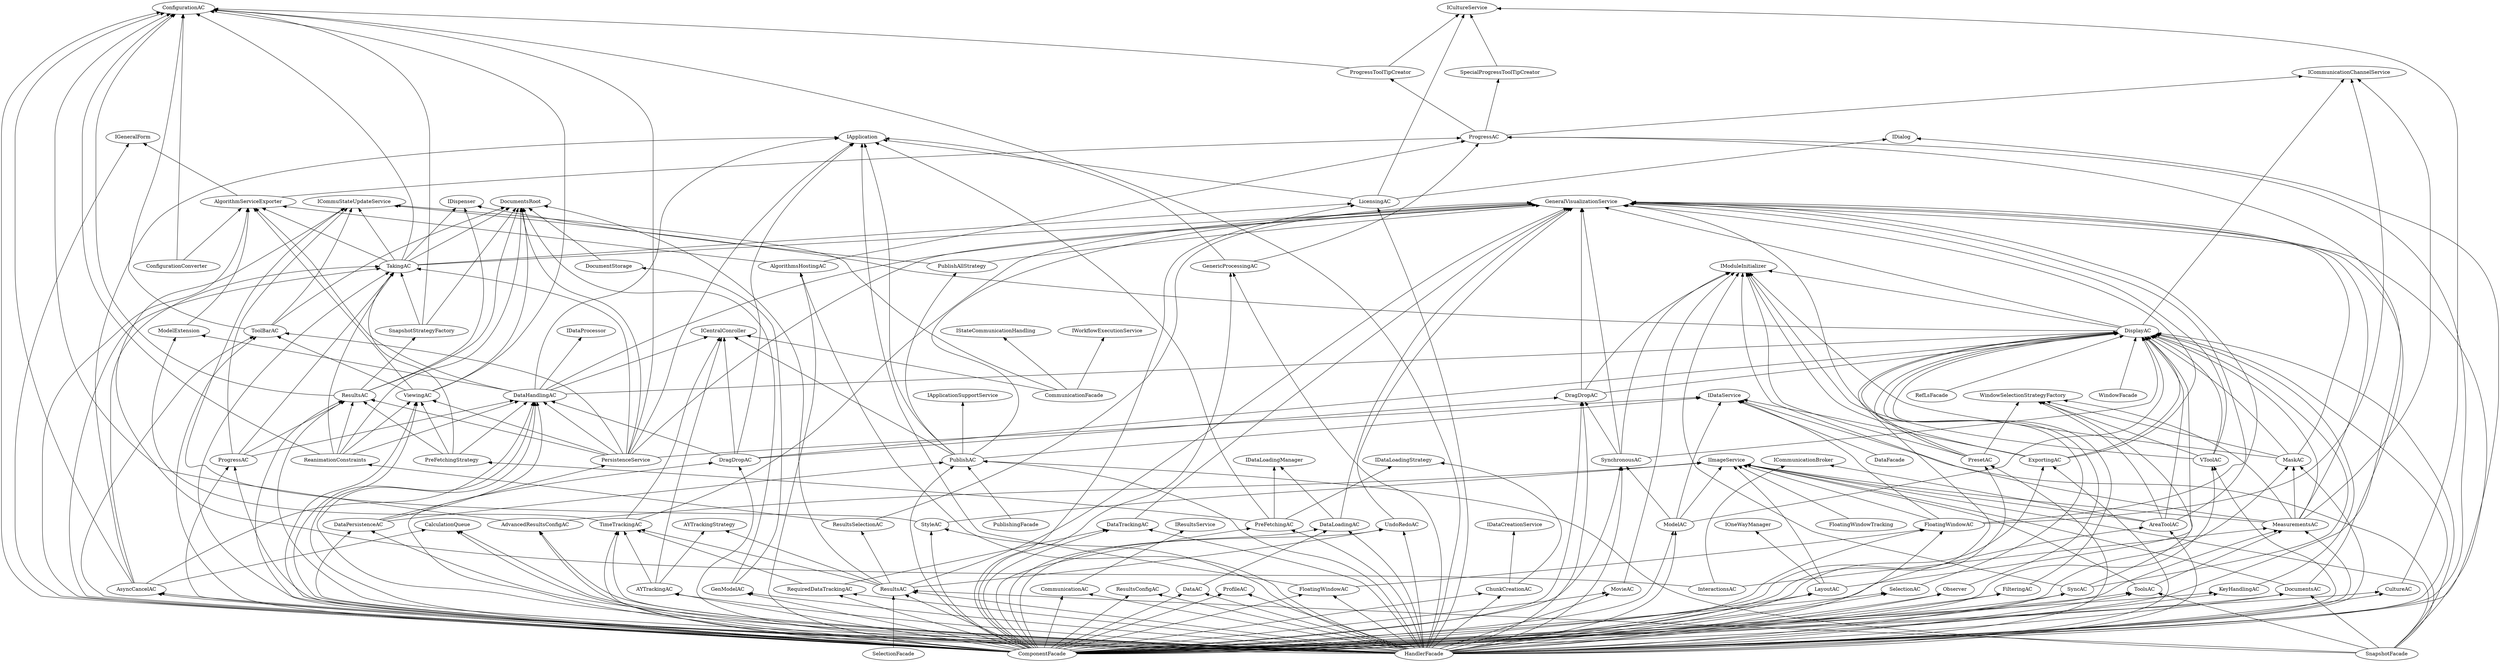 digraph {
  ratio="compress"
  rankdir=BT
  ranksep="2.0 equally"
  "Common.Components.SyncAC" [label="SyncAC"]
  "Common.Components.VToolAC" [label="VToolAC"]
  "Common.Components.DataTrackingAC" [label="DataTrackingAC"]
  "Common.Components.FloatingWindowAC" [label="FloatingWindowAC"]
  "Common.Components.MovieAC" [label="MovieAC"]
  "Common.Components.MeasurementsAC" [label="MeasurementsAC"]
  "Common.Components.MaskAC" [label="MaskAC"]
  "Common.Components.UndoRedoAC" [label="UndoRedoAC"]
  "Common.Components.SynchronousAC" [label="SynchronousAC"]
  "Common.Components.PublishAC" [label="PublishAC"]
  "Common.Components.InteractionsAC" [label="InteractionsAC"]
  "Common.Components.DragDropAC" [label="DragDropAC"]
  "Common.Components.TimeTrackingAC" [label="TimeTrackingAC"]
  "Common.Components.ProgressAC" [label="ProgressAC"]
  "Common.Components.DocumentsAC" [label="DocumentsAC"]
  "Common.Components.KeyHandlingAC" [label="KeyHandlingAC"]
  "Common.Components.CultureAC" [label="CultureAC"]
  "Common.Components.ToolsAC" [label="ToolsAC"]
  "Common.Components.ExportingAC" [label="ExportingAC"]
  "Common.Components.AlgorithmsHostingAC" [label="AlgorithmsHostingAC"]
  "Common.Components.DisplayAC" [label="DisplayAC"]
  "Common.Components.SelectionAC" [label="SelectionAC"]
  "Common.Components.RequiredDataTrackingAC" [label="RequiredDataTrackingAC"]
  "Common.Components.AreaToolAC" [label="AreaToolAC"]
  "Common.Components.PresetAC" [label="PresetAC"]
  "Common.Components.FilteringAC" [label="FilteringAC"]
  "Common.Components.GenericProcessingAC" [label="GenericProcessingAC"]
  "Common.Components.AYTrackingAC" [label="AYTrackingAC"]
  "Common.Components.ChunkCreationAC" [label="ChunkCreationAC"]
  "Common.Components.GenModelAC" [label="GenModelAC"]
  "Common.Components.LicensingAC" [label="LicensingAC"]
  "Common.Components.IModuleInitializer" [label="IModuleInitializer"]
  "Common.Components.AYTrackingStrategy" [label="AYTrackingStrategy"]
  "Common.Facades.ComponentFacade" [label="ComponentFacade"]
  "Common.Facades.PublishingFacade" [label="PublishingFacade"]
  "Common.Facades.SelectionFacade" [label="SelectionFacade"]
  "Common.Facades.DataFacade" [label="DataFacade"]
  "Common.Facades.HandlerFacade" [label="HandlerFacade"]
  "Common.Facades.RefLsFacade" [label="RefLsFacade"]
  "Common.Facades.WindowFacade" [label="WindowFacade"]
  "Common.Facades.SnapshotFacade" [label="SnapshotFacade"]
  "Common.Facades.CommunicationFacade" [label="CommunicationFacade"]
  "Common.Facades.IOneWayManager" [label="IOneWayManager"]
  "Common.PublishAllStrategy" [label="PublishAllStrategy"]
  "Common.WindowSelectionStrategyFactory" [label="WindowSelectionStrategyFactory"]
  "Common.AlgorithmServiceExporter" [label="AlgorithmServiceExporter"]
  "Common.IDialog" [label="IDialog"]
  "Common.ICommuStateUpdateService" [label="ICommuStateUpdateService"]
  "Common.IDataProcessor" [label="IDataProcessor"]
  "Common.IDataCreationService" [label="IDataCreationService"]
  "Common.IDataLoadingStrategy" [label="IDataLoadingStrategy"]
  "Common.IDataLoadingManager" [label="IDataLoadingManager"]
  "Common.IResultsService" [label="IResultsService"]
  "Application.Infrastructure.ResultsAC" [label="ResultsAC"]
  "Application.Infrastructure.ResultsSelectionAC" [label="ResultsSelectionAC"]
  "Application.Infrastructure.CommunicationAC" [label="CommunicationAC"]
  "Application.Infrastructure.ProgressToolTipCreator" [label="ProgressToolTipCreator"]
  "Application.Infrastructure.Configuration.ConfigurationConverter" [label="ConfigurationConverter"]
  "Application.Infrastructure.Observer" [label="Observer"]
  "Application.Infrastructure.FloatingWindowTracking" [label="FloatingWindowTracking"]
  "Application.Infrastructure.ToolBarAC" [label="ToolBarAC"]
  "Application.Infrastructure.ReanimationConstraints" [label="ReanimationConstraints"]
  "Application.Infrastructure.AsyncCancelAC" [label="AsyncCancelAC"]
  "Application.Infrastructure.ProfileAC" [label="ProfileAC"]
  "Application.Visualization.LayoutAC" [label="LayoutAC"]
  "Application.Visualization.StyleAC" [label="StyleAC"]
  "Application.Visualization.ModelAC" [label="ModelAC"]
  "Application.Visualization.FloatingWindowAC" [label="FloatingWindowAC"]
  "Application.DocumentsRoot" [label="DocumentsRoot"]
  "Application.DocumentStorage" [label="DocumentStorage"]
  "Application.DataHandlingAC" [label="DataHandlingAC"]
  "Application.DataLoadingAC" [label="DataLoadingAC"]
  "Application.ConfigurationAC" [label="ConfigurationAC"]
  "Application.TakingAC" [label="TakingAC"]
  "Application.ResultsAC" [label="ResultsAC"]
  "Application.ProgressAC" [label="ProgressAC"]
  "Application.ModelExtension" [label="ModelExtension"]
  "Application.ViewingAC" [label="ViewingAC"]
  "Application.ResultsConfigAC" [label="ResultsConfigAC"]
  "Application.AdvancedResultsConfigAC" [label="AdvancedResultsConfigAC"]
  "Application.DragDropAC" [label="DragDropAC"]
  "Application.CalculationQueue" [label="CalculationQueue"]
  "Application.PersistenceService" [label="PersistenceService"]
  "Application.DataPersistenceAC" [label="DataPersistenceAC"]
  "Application.PreFetchingAC" [label="PreFetchingAC"]
  "Application.PreFetchingStrategy" [label="PreFetchingStrategy"]
  "Application.SpecialProgressToolTipCreator" [label="SpecialProgressToolTipCreator"]
  "Application.DataAC" [label="DataAC"]
  "Application.SnapshotStrategyFactory" [label="SnapshotStrategyFactory"]
  "Platform.GeneralVisualizationService" [label="GeneralVisualizationService"]
  "Platform.ICommunicationChannelService" [label="ICommunicationChannelService"]
  "Platform.IStateCommunicationHandling" [label="IStateCommunicationHandling"]
  "Platform.IDispenser" [label="IDispenser"]
  "Platform.IDataService" [label="IDataService"]
  "Platform.IImageService" [label="IImageService"]
  "Platform.ICentralConroller" [label="ICentralConroller"]
  "Platform.IWorkflowExecutionService" [label="IWorkflowExecutionService"]
  "Platform.IApplicationSupportService" [label="IApplicationSupportService"]
  "Platform.IGeneralForm" [label="IGeneralForm"]
  "Platform.ICultureService" [label="ICultureService"]
  "Platform.ICommunicationBroker" [label="ICommunicationBroker"]
  "Platform.IApplication" [label="IApplication"]
  "Common.Components.SyncAC" -> "Common.Components.DisplayAC"
  "Common.Components.SyncAC" -> "Common.WindowSelectionStrategyFactory"
  "Common.Components.SyncAC" -> "Common.Components.IModuleInitializer"
  "Common.Components.VToolAC" -> "Common.Components.DisplayAC"
  "Common.Components.VToolAC" -> "Common.WindowSelectionStrategyFactory"
  "Common.Components.VToolAC" -> "Platform.GeneralVisualizationService"
  "Common.Components.VToolAC" -> "Common.Components.IModuleInitializer"
  "Common.Components.DataTrackingAC" -> "Platform.GeneralVisualizationService"
  "Common.Components.FloatingWindowAC" -> "Platform.GeneralVisualizationService"
  "Common.Components.FloatingWindowAC" -> "Platform.ICommunicationChannelService"
  "Common.Components.FloatingWindowAC" -> "Platform.IDataService"
  "Common.Components.FloatingWindowAC" -> "Platform.IImageService"
  "Common.Components.MovieAC" -> "Common.Components.IModuleInitializer"
  "Common.Components.MeasurementsAC" -> "Common.Components.MaskAC"
  "Common.Components.MeasurementsAC" -> "Common.Components.DisplayAC"
  "Common.Components.MeasurementsAC" -> "Common.WindowSelectionStrategyFactory"
  "Common.Components.MeasurementsAC" -> "Platform.GeneralVisualizationService"
  "Common.Components.MeasurementsAC" -> "Common.Components.IModuleInitializer"
  "Common.Components.MeasurementsAC" -> "Platform.ICommunicationChannelService"
  "Common.Components.MeasurementsAC" -> "Platform.IImageService"
  "Common.Components.MaskAC" -> "Common.Components.DisplayAC"
  "Common.Components.MaskAC" -> "Common.WindowSelectionStrategyFactory"
  "Common.Components.MaskAC" -> "Platform.GeneralVisualizationService"
  "Common.Components.MaskAC" -> "Common.Components.IModuleInitializer"
  "Common.Components.UndoRedoAC" -> "Platform.GeneralVisualizationService"
  "Common.Components.SynchronousAC" -> "Common.Components.DragDropAC"
  "Common.Components.SynchronousAC" -> "Common.Components.DisplayAC"
  "Common.Components.SynchronousAC" -> "Platform.GeneralVisualizationService"
  "Common.Components.SynchronousAC" -> "Common.Components.IModuleInitializer"
  "Common.Components.PublishAC" -> "Common.PublishAllStrategy"
  "Common.Components.PublishAC" -> "Platform.GeneralVisualizationService"
  "Common.Components.PublishAC" -> "Platform.IDataService"
  "Common.Components.PublishAC" -> "Platform.ICentralConroller"
  "Common.Components.PublishAC" -> "Platform.IApplicationSupportService"
  "Common.Components.PublishAC" -> "Platform.IApplication"
  "Common.Components.InteractionsAC" -> "Common.Components.MeasurementsAC"
  "Common.Components.InteractionsAC" -> "Platform.ICommunicationBroker"
  "Common.Components.InteractionsAC" -> "Common.ICommuStateUpdateService"
  "Common.Components.DragDropAC" -> "Common.Components.DisplayAC"
  "Common.Components.DragDropAC" -> "Platform.GeneralVisualizationService"
  "Common.Components.DragDropAC" -> "Common.Components.IModuleInitializer"
  "Common.Components.TimeTrackingAC" -> "Application.ModelExtension"
  "Common.Components.TimeTrackingAC" -> "Platform.GeneralVisualizationService"
  "Common.Components.TimeTrackingAC" -> "Platform.ICentralConroller"
  "Common.Components.ProgressAC" -> "Application.Infrastructure.ProgressToolTipCreator"
  "Common.Components.ProgressAC" -> "Application.SpecialProgressToolTipCreator"
  "Common.Components.ProgressAC" -> "Platform.ICommunicationChannelService"
  "Common.Components.DocumentsAC" -> "Platform.GeneralVisualizationService"
  "Common.Components.DocumentsAC" -> "Platform.IImageService"
  "Common.Components.KeyHandlingAC" -> "Common.Components.DisplayAC"
  "Common.Components.CultureAC" -> "Platform.ICultureService"
  "Common.Components.ToolsAC" -> "Common.Components.MeasurementsAC"
  "Common.Components.ToolsAC" -> "Platform.IImageService"
  "Common.Components.ExportingAC" -> "Common.Components.DisplayAC"
  "Common.Components.ExportingAC" -> "Platform.GeneralVisualizationService"
  "Common.Components.ExportingAC" -> "Common.Components.IModuleInitializer"
  "Common.Components.ExportingAC" -> "Platform.IDataService"
  "Common.Facades.ComponentFacade" -> "Common.Components.SyncAC"
  "Common.Facades.ComponentFacade" -> "Common.Components.VToolAC"
  "Common.Facades.ComponentFacade" -> "Common.Components.DataTrackingAC"
  "Common.Facades.ComponentFacade" -> "Common.Components.FloatingWindowAC"
  "Common.Facades.ComponentFacade" -> "Common.Components.MovieAC"
  "Common.Facades.ComponentFacade" -> "Common.Components.MeasurementsAC"
  "Common.Facades.ComponentFacade" -> "Common.Components.MaskAC"
  "Common.Facades.ComponentFacade" -> "Common.Components.UndoRedoAC"
  "Common.Facades.ComponentFacade" -> "Common.Components.SynchronousAC"
  "Common.Facades.ComponentFacade" -> "Common.Components.PublishAC"
  "Common.Facades.ComponentFacade" -> "Common.Components.DragDropAC"
  "Common.Facades.ComponentFacade" -> "Common.Components.TimeTrackingAC"
  "Common.Facades.ComponentFacade" -> "Common.Components.ProgressAC"
  "Common.Facades.ComponentFacade" -> "Common.Components.DocumentsAC"
  "Common.Facades.ComponentFacade" -> "Common.Components.KeyHandlingAC"
  "Common.Facades.ComponentFacade" -> "Common.Components.CultureAC"
  "Common.Facades.ComponentFacade" -> "Common.Components.ToolsAC"
  "Common.Facades.ComponentFacade" -> "Common.Components.ExportingAC"
  "Common.Facades.ComponentFacade" -> "Common.Components.AlgorithmsHostingAC"
  "Common.Facades.ComponentFacade" -> "Common.Components.DisplayAC"
  "Common.Facades.ComponentFacade" -> "Common.Components.SelectionAC"
  "Common.Facades.ComponentFacade" -> "Common.Components.RequiredDataTrackingAC"
  "Common.Facades.ComponentFacade" -> "Common.Components.AreaToolAC"
  "Common.Facades.ComponentFacade" -> "Common.Components.PresetAC"
  "Common.Facades.ComponentFacade" -> "Common.Components.FilteringAC"
  "Common.Facades.ComponentFacade" -> "Common.Components.GenericProcessingAC"
  "Common.Facades.ComponentFacade" -> "Application.Infrastructure.ResultsAC"
  "Common.Facades.ComponentFacade" -> "Application.DataHandlingAC"
  "Common.Facades.ComponentFacade" -> "Application.DataLoadingAC"
  "Common.Facades.ComponentFacade" -> "Application.Infrastructure.CommunicationAC"
  "Common.Facades.ComponentFacade" -> "Common.Components.AYTrackingAC"
  "Common.Facades.ComponentFacade" -> "Common.Components.ChunkCreationAC"
  "Common.Facades.ComponentFacade" -> "Application.ConfigurationAC"
  "Common.Facades.ComponentFacade" -> "Common.Components.GenModelAC"
  "Common.Facades.ComponentFacade" -> "Common.Components.LicensingAC"
  "Common.Facades.ComponentFacade" -> "Application.TakingAC"
  "Common.Facades.ComponentFacade" -> "Application.ResultsAC"
  "Common.Facades.ComponentFacade" -> "Application.ProgressAC"
  "Common.Facades.ComponentFacade" -> "Application.Visualization.LayoutAC"
  "Common.Facades.ComponentFacade" -> "Application.Visualization.StyleAC"
  "Common.Facades.ComponentFacade" -> "Application.Infrastructure.Observer"
  "Common.Facades.ComponentFacade" -> "Application.Visualization.ModelAC"
  "Common.Facades.ComponentFacade" -> "Application.ViewingAC"
  "Common.Facades.ComponentFacade" -> "Application.Infrastructure.ToolBarAC"
  "Common.Facades.ComponentFacade" -> "Application.ResultsConfigAC"
  "Common.Facades.ComponentFacade" -> "Application.AdvancedResultsConfigAC"
  "Common.Facades.ComponentFacade" -> "Application.Visualization.FloatingWindowAC"
  "Common.Facades.ComponentFacade" -> "Application.DragDropAC"
  "Common.Facades.ComponentFacade" -> "Application.CalculationQueue"
  "Common.Facades.ComponentFacade" -> "Application.Infrastructure.AsyncCancelAC"
  "Common.Facades.ComponentFacade" -> "Application.Infrastructure.ProfileAC"
  "Common.Facades.ComponentFacade" -> "Application.DataPersistenceAC"
  "Common.Facades.ComponentFacade" -> "Application.PreFetchingAC"
  "Common.Facades.ComponentFacade" -> "Application.DataAC"
  "Common.Facades.ComponentFacade" -> "Common.AlgorithmServiceExporter"
  "Common.Facades.ComponentFacade" -> "Platform.IGeneralForm"
  "Common.Facades.PublishingFacade" -> "Common.Components.PublishAC"
  "Common.Facades.SelectionFacade" -> "Application.Infrastructure.ResultsAC"
  "Common.Facades.DataFacade" -> "Platform.IDataService"
  "Common.Facades.HandlerFacade" -> "Common.Components.SyncAC"
  "Common.Facades.HandlerFacade" -> "Common.Components.VToolAC"
  "Common.Facades.HandlerFacade" -> "Common.Components.DataTrackingAC"
  "Common.Facades.HandlerFacade" -> "Common.Components.FloatingWindowAC"
  "Common.Facades.HandlerFacade" -> "Common.Components.MovieAC"
  "Common.Facades.HandlerFacade" -> "Common.Components.MeasurementsAC"
  "Common.Facades.HandlerFacade" -> "Common.Components.MaskAC"
  "Common.Facades.HandlerFacade" -> "Common.Components.UndoRedoAC"
  "Common.Facades.HandlerFacade" -> "Common.Components.SynchronousAC"
  "Common.Facades.HandlerFacade" -> "Common.Components.PublishAC"
  "Common.Facades.HandlerFacade" -> "Common.Components.DragDropAC"
  "Common.Facades.HandlerFacade" -> "Common.Components.TimeTrackingAC"
  "Common.Facades.HandlerFacade" -> "Common.Components.ProgressAC"
  "Common.Facades.HandlerFacade" -> "Common.Components.DocumentsAC"
  "Common.Facades.HandlerFacade" -> "Common.Components.KeyHandlingAC"
  "Common.Facades.HandlerFacade" -> "Common.Components.CultureAC"
  "Common.Facades.HandlerFacade" -> "Common.Components.ToolsAC"
  "Common.Facades.HandlerFacade" -> "Common.Components.ExportingAC"
  "Common.Facades.HandlerFacade" -> "Common.Components.AlgorithmsHostingAC"
  "Common.Facades.HandlerFacade" -> "Common.Components.DisplayAC"
  "Common.Facades.HandlerFacade" -> "Common.Components.SelectionAC"
  "Common.Facades.HandlerFacade" -> "Common.Components.RequiredDataTrackingAC"
  "Common.Facades.HandlerFacade" -> "Common.Components.AreaToolAC"
  "Common.Facades.HandlerFacade" -> "Common.Components.PresetAC"
  "Common.Facades.HandlerFacade" -> "Common.Components.FilteringAC"
  "Common.Facades.HandlerFacade" -> "Common.Components.GenericProcessingAC"
  "Common.Facades.HandlerFacade" -> "Application.Infrastructure.ResultsAC"
  "Common.Facades.HandlerFacade" -> "Application.DataHandlingAC"
  "Common.Facades.HandlerFacade" -> "Application.DataLoadingAC"
  "Common.Facades.HandlerFacade" -> "Application.Infrastructure.CommunicationAC"
  "Common.Facades.HandlerFacade" -> "Common.Components.AYTrackingAC"
  "Common.Facades.HandlerFacade" -> "Common.Components.ChunkCreationAC"
  "Common.Facades.HandlerFacade" -> "Application.ConfigurationAC"
  "Common.Facades.HandlerFacade" -> "Common.Components.GenModelAC"
  "Common.Facades.HandlerFacade" -> "Common.Components.LicensingAC"
  "Common.Facades.HandlerFacade" -> "Application.TakingAC"
  "Common.Facades.HandlerFacade" -> "Application.ResultsAC"
  "Common.Facades.HandlerFacade" -> "Application.ProgressAC"
  "Common.Facades.HandlerFacade" -> "Application.Visualization.LayoutAC"
  "Common.Facades.HandlerFacade" -> "Application.Visualization.StyleAC"
  "Common.Facades.HandlerFacade" -> "Application.Infrastructure.Observer"
  "Common.Facades.HandlerFacade" -> "Application.Visualization.ModelAC"
  "Common.Facades.HandlerFacade" -> "Application.ViewingAC"
  "Common.Facades.HandlerFacade" -> "Application.Infrastructure.ToolBarAC"
  "Common.Facades.HandlerFacade" -> "Application.ResultsConfigAC"
  "Common.Facades.HandlerFacade" -> "Application.AdvancedResultsConfigAC"
  "Common.Facades.HandlerFacade" -> "Application.Visualization.FloatingWindowAC"
  "Common.Facades.HandlerFacade" -> "Application.DragDropAC"
  "Common.Facades.HandlerFacade" -> "Application.CalculationQueue"
  "Common.Facades.HandlerFacade" -> "Application.Infrastructure.AsyncCancelAC"
  "Common.Facades.HandlerFacade" -> "Application.Infrastructure.ProfileAC"
  "Common.Facades.HandlerFacade" -> "Application.DataPersistenceAC"
  "Common.Facades.HandlerFacade" -> "Application.PreFetchingAC"
  "Common.Facades.HandlerFacade" -> "Application.DataAC"
  "Common.Facades.HandlerFacade" -> "Common.IDialog"
  "Common.Facades.RefLsFacade" -> "Common.Components.DisplayAC"
  "Common.Facades.WindowFacade" -> "Common.Components.DisplayAC"
  "Common.Facades.SnapshotFacade" -> "Common.Components.PublishAC"
  "Common.Facades.SnapshotFacade" -> "Common.Components.DocumentsAC"
  "Common.Facades.SnapshotFacade" -> "Common.Components.ToolsAC"
  "Common.Facades.SnapshotFacade" -> "Common.Components.DisplayAC"
  "Common.Facades.SnapshotFacade" -> "Application.Infrastructure.ResultsAC"
  "Common.Facades.SnapshotFacade" -> "Platform.GeneralVisualizationService"
  "Common.Facades.SnapshotFacade" -> "Platform.IDataService"
  "Common.Facades.SnapshotFacade" -> "Platform.IImageService"
  "Common.Facades.CommunicationFacade" -> "Platform.IStateCommunicationHandling"
  "Common.Facades.CommunicationFacade" -> "Platform.ICentralConroller"
  "Common.Facades.CommunicationFacade" -> "Platform.IWorkflowExecutionService"
  "Common.Facades.CommunicationFacade" -> "Common.ICommuStateUpdateService"
  "Common.Components.AlgorithmsHostingAC" -> "Common.Components.ProgressAC"
  "Common.Components.AlgorithmsHostingAC" -> "Common.AlgorithmServiceExporter"
  "Common.PublishAllStrategy" -> "Platform.GeneralVisualizationService"
  "Common.PublishAllStrategy" -> "Platform.IDispenser"
  "Common.Components.DisplayAC" -> "Platform.GeneralVisualizationService"
  "Common.Components.DisplayAC" -> "Common.Components.IModuleInitializer"
  "Common.Components.DisplayAC" -> "Platform.ICommunicationChannelService"
  "Common.Components.DisplayAC" -> "Common.ICommuStateUpdateService"
  "Common.Components.SelectionAC" -> "Common.Components.DisplayAC"
  "Common.Components.RequiredDataTrackingAC" -> "Common.Components.DataTrackingAC"
  "Common.Components.RequiredDataTrackingAC" -> "Common.Components.TimeTrackingAC"
  "Common.Components.AreaToolAC" -> "Common.Components.DisplayAC"
  "Common.Components.AreaToolAC" -> "Common.WindowSelectionStrategyFactory"
  "Common.Components.AreaToolAC" -> "Platform.GeneralVisualizationService"
  "Common.Components.AreaToolAC" -> "Platform.IImageService"
  "Common.Components.AreaToolAC" -> "Platform.ICommunicationBroker"
  "Common.Components.PresetAC" -> "Common.Components.DisplayAC"
  "Common.Components.PresetAC" -> "Common.WindowSelectionStrategyFactory"
  "Common.Components.PresetAC" -> "Platform.GeneralVisualizationService"
  "Common.Components.PresetAC" -> "Common.Components.IModuleInitializer"
  "Common.Components.FilteringAC" -> "Common.Components.DisplayAC"
  "Common.Components.GenericProcessingAC" -> "Common.Components.ProgressAC"
  "Common.Components.GenericProcessingAC" -> "Platform.IApplication"
  "Application.Infrastructure.ResultsAC" -> "Common.Components.UndoRedoAC"
  "Application.Infrastructure.ResultsAC" -> "Common.Components.TimeTrackingAC"
  "Application.Infrastructure.ResultsAC" -> "Application.Infrastructure.ResultsSelectionAC"
  "Application.Infrastructure.ResultsAC" -> "Application.DocumentsRoot"
  "Application.Infrastructure.ResultsAC" -> "Platform.GeneralVisualizationService"
  "Application.Infrastructure.ResultsAC" -> "Common.Components.AYTrackingStrategy"
  "Application.Infrastructure.ResultsSelectionAC" -> "Application.Infrastructure.ReanimationConstraints"
  "Application.Infrastructure.ResultsSelectionAC" -> "Platform.GeneralVisualizationService"
  "Application.DataHandlingAC" -> "Common.Components.DisplayAC"
  "Application.DataHandlingAC" -> "Common.AlgorithmServiceExporter"
  "Application.DataHandlingAC" -> "Application.ModelExtension"
  "Application.DataHandlingAC" -> "Platform.GeneralVisualizationService"
  "Application.DataHandlingAC" -> "Platform.ICentralConroller"
  "Application.DataHandlingAC" -> "Platform.IApplication"
  "Application.DataHandlingAC" -> "Common.IDataProcessor"
  "Application.DataLoadingAC" -> "Platform.GeneralVisualizationService"
  "Application.DataLoadingAC" -> "Common.IDataLoadingManager"
  "Application.Infrastructure.CommunicationAC" -> "Common.IResultsService"
  "Common.Components.AYTrackingAC" -> "Common.Components.TimeTrackingAC"
  "Common.Components.AYTrackingAC" -> "Platform.ICentralConroller"
  "Common.Components.AYTrackingAC" -> "Common.Components.AYTrackingStrategy"
  "Common.Components.ChunkCreationAC" -> "Common.IDataCreationService"
  "Common.Components.ChunkCreationAC" -> "Common.IDataLoadingStrategy"
  "Application.Infrastructure.ProgressToolTipCreator" -> "Application.ConfigurationAC"
  "Application.Infrastructure.ProgressToolTipCreator" -> "Platform.ICultureService"
  "Common.AlgorithmServiceExporter" -> "Common.Components.ProgressAC"
  "Common.AlgorithmServiceExporter" -> "Platform.IGeneralForm"
  "Common.Components.GenModelAC" -> "Application.DocumentsRoot"
  "Common.Components.GenModelAC" -> "Application.DocumentStorage"
  "Application.DocumentStorage" -> "Application.DocumentsRoot"
  "Common.Components.LicensingAC" -> "Platform.ICultureService"
  "Common.Components.LicensingAC" -> "Common.IDialog"
  "Common.Components.LicensingAC" -> "Platform.IApplication"
  "Application.TakingAC" -> "Application.ConfigurationAC"
  "Application.TakingAC" -> "Common.AlgorithmServiceExporter"
  "Application.TakingAC" -> "Application.DocumentsRoot"
  "Application.TakingAC" -> "Common.Components.LicensingAC"
  "Application.TakingAC" -> "Platform.GeneralVisualizationService"
  "Application.TakingAC" -> "Platform.IDispenser"
  "Application.TakingAC" -> "Common.ICommuStateUpdateService"
  "Application.ResultsAC" -> "Application.ConfigurationAC"
  "Application.ResultsAC" -> "Application.DocumentsRoot"
  "Application.ResultsAC" -> "Application.SnapshotStrategyFactory"
  "Application.ResultsAC" -> "Platform.IDispenser"
  "Application.ProgressAC" -> "Application.DataHandlingAC"
  "Application.ProgressAC" -> "Application.TakingAC"
  "Application.ProgressAC" -> "Application.ResultsAC"
  "Application.ProgressAC" -> "Common.ICommuStateUpdateService"
  "Application.ModelExtension" -> "Common.AlgorithmServiceExporter"
  "Application.Infrastructure.Configuration.ConfigurationConverter" -> "Application.ConfigurationAC"
  "Application.Infrastructure.Configuration.ConfigurationConverter" -> "Common.AlgorithmServiceExporter"
  "Application.Visualization.LayoutAC" -> "Common.Components.DisplayAC"
  "Application.Visualization.LayoutAC" -> "Platform.IImageService"
  "Application.Visualization.LayoutAC" -> "Common.Facades.IOneWayManager"
  "Application.Visualization.StyleAC" -> "Platform.IImageService"
  "Application.Visualization.StyleAC" -> "Common.ICommuStateUpdateService"
  "Application.Infrastructure.Observer" -> "Common.Components.DisplayAC"
  "Application.Visualization.ModelAC" -> "Common.Components.SynchronousAC"
  "Application.Visualization.ModelAC" -> "Common.Components.DisplayAC"
  "Application.Visualization.ModelAC" -> "Platform.IDataService"
  "Application.Visualization.ModelAC" -> "Platform.IImageService"
  "Application.Infrastructure.FloatingWindowTracking" -> "Platform.IImageService"
  "Application.ViewingAC" -> "Application.ConfigurationAC"
  "Application.ViewingAC" -> "Common.AlgorithmServiceExporter"
  "Application.ViewingAC" -> "Application.DocumentsRoot"
  "Application.ViewingAC" -> "Application.Infrastructure.ToolBarAC"
  "Application.Infrastructure.ToolBarAC" -> "Application.ConfigurationAC"
  "Application.Infrastructure.ToolBarAC" -> "Application.DocumentsRoot"
  "Application.Infrastructure.ToolBarAC" -> "Common.ICommuStateUpdateService"
  "Application.Infrastructure.ReanimationConstraints" -> "Application.DataHandlingAC"
  "Application.Infrastructure.ReanimationConstraints" -> "Application.ConfigurationAC"
  "Application.Infrastructure.ReanimationConstraints" -> "Application.DocumentsRoot"
  "Application.Infrastructure.ReanimationConstraints" -> "Application.TakingAC"
  "Application.Infrastructure.ReanimationConstraints" -> "Application.ResultsAC"
  "Application.Infrastructure.ReanimationConstraints" -> "Application.ViewingAC"
  "Application.AdvancedResultsConfigAC" -> "Application.ConfigurationAC"
  "Application.AdvancedResultsConfigAC" -> "Platform.IImageService"
  "Application.Visualization.FloatingWindowAC" -> "Common.Components.FloatingWindowAC"
  "Application.Visualization.FloatingWindowAC" -> "Platform.IApplication"
  "Application.DragDropAC" -> "Common.Components.DragDropAC"
  "Application.DragDropAC" -> "Common.Components.DisplayAC"
  "Application.DragDropAC" -> "Application.DataHandlingAC"
  "Application.DragDropAC" -> "Platform.ICentralConroller"
  "Application.DragDropAC" -> "Platform.IApplication"
  "Application.Infrastructure.AsyncCancelAC" -> "Application.DataHandlingAC"
  "Application.Infrastructure.AsyncCancelAC" -> "Application.ConfigurationAC"
  "Application.Infrastructure.AsyncCancelAC" -> "Application.TakingAC"
  "Application.Infrastructure.AsyncCancelAC" -> "Application.CalculationQueue"
  "Application.Infrastructure.AsyncCancelAC" -> "Platform.IApplication"
  "Application.PersistenceService" -> "Application.DataHandlingAC"
  "Application.PersistenceService" -> "Application.ConfigurationAC"
  "Application.PersistenceService" -> "Application.DocumentsRoot"
  "Application.PersistenceService" -> "Application.TakingAC"
  "Application.PersistenceService" -> "Application.ResultsAC"
  "Application.PersistenceService" -> "Application.ViewingAC"
  "Application.PersistenceService" -> "Application.Infrastructure.ToolBarAC"
  "Application.PersistenceService" -> "Platform.GeneralVisualizationService"
  "Application.PersistenceService" -> "Platform.IDataService"
  "Application.PersistenceService" -> "Platform.IApplication"
  "Application.DataPersistenceAC" -> "Common.Components.PublishAC"
  "Application.DataPersistenceAC" -> "Application.DataHandlingAC"
  "Application.DataPersistenceAC" -> "Application.PersistenceService"
  "Application.PreFetchingAC" -> "Application.PreFetchingStrategy"
  "Application.PreFetchingAC" -> "Platform.IApplication"
  "Application.PreFetchingAC" -> "Common.IDataLoadingStrategy"
  "Application.PreFetchingAC" -> "Common.IDataLoadingManager"
  "Application.PreFetchingStrategy" -> "Application.DataHandlingAC"
  "Application.PreFetchingStrategy" -> "Application.TakingAC"
  "Application.PreFetchingStrategy" -> "Application.ResultsAC"
  "Application.PreFetchingStrategy" -> "Application.ViewingAC"
  "Application.SpecialProgressToolTipCreator" -> "Platform.ICultureService"
  "Application.DataAC" -> "Application.DataLoadingAC"
  "Application.SnapshotStrategyFactory" -> "Application.ConfigurationAC"
  "Application.SnapshotStrategyFactory" -> "Application.DocumentsRoot"
  "Application.SnapshotStrategyFactory" -> "Application.TakingAC"
}
